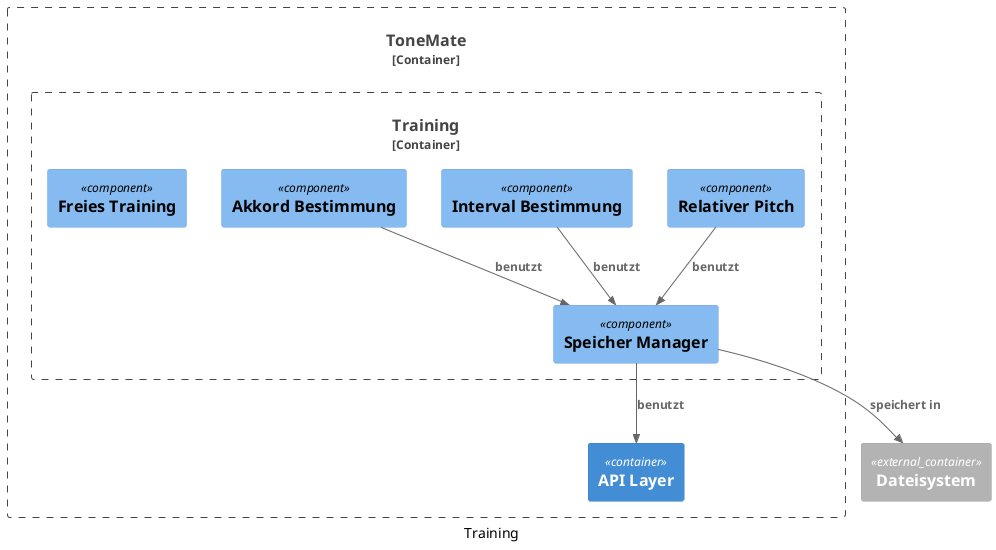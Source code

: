 @startuml
!include <C4/C4_Component>

caption Training

Container_Boundary(toneMate, "ToneMate") {
    Container_Boundary(training, "Training") {
        Component(relativerPitch, "Relativer Pitch")
        Component(intervalBestimmung, "Interval Bestimmung")
        Component(akkordBestimmung, "Akkord Bestimmung")
        Component(freiesTraining, "Freies Training")
        Component(speicherManager, "Speicher Manager")

        Rel(relativerPitch, speicherManager, "benutzt")
        Rel(akkordBestimmung, speicherManager, "benutzt")
        Rel(intervalBestimmung, speicherManager, "benutzt")
    }
    Container(api, "API Layer")

    Rel(speicherManager, api, "benutzt")
}
Container_Ext(dateiSystem, "Dateisystem")

Rel(speicherManager, dateiSystem, "speichert in")

@enduml